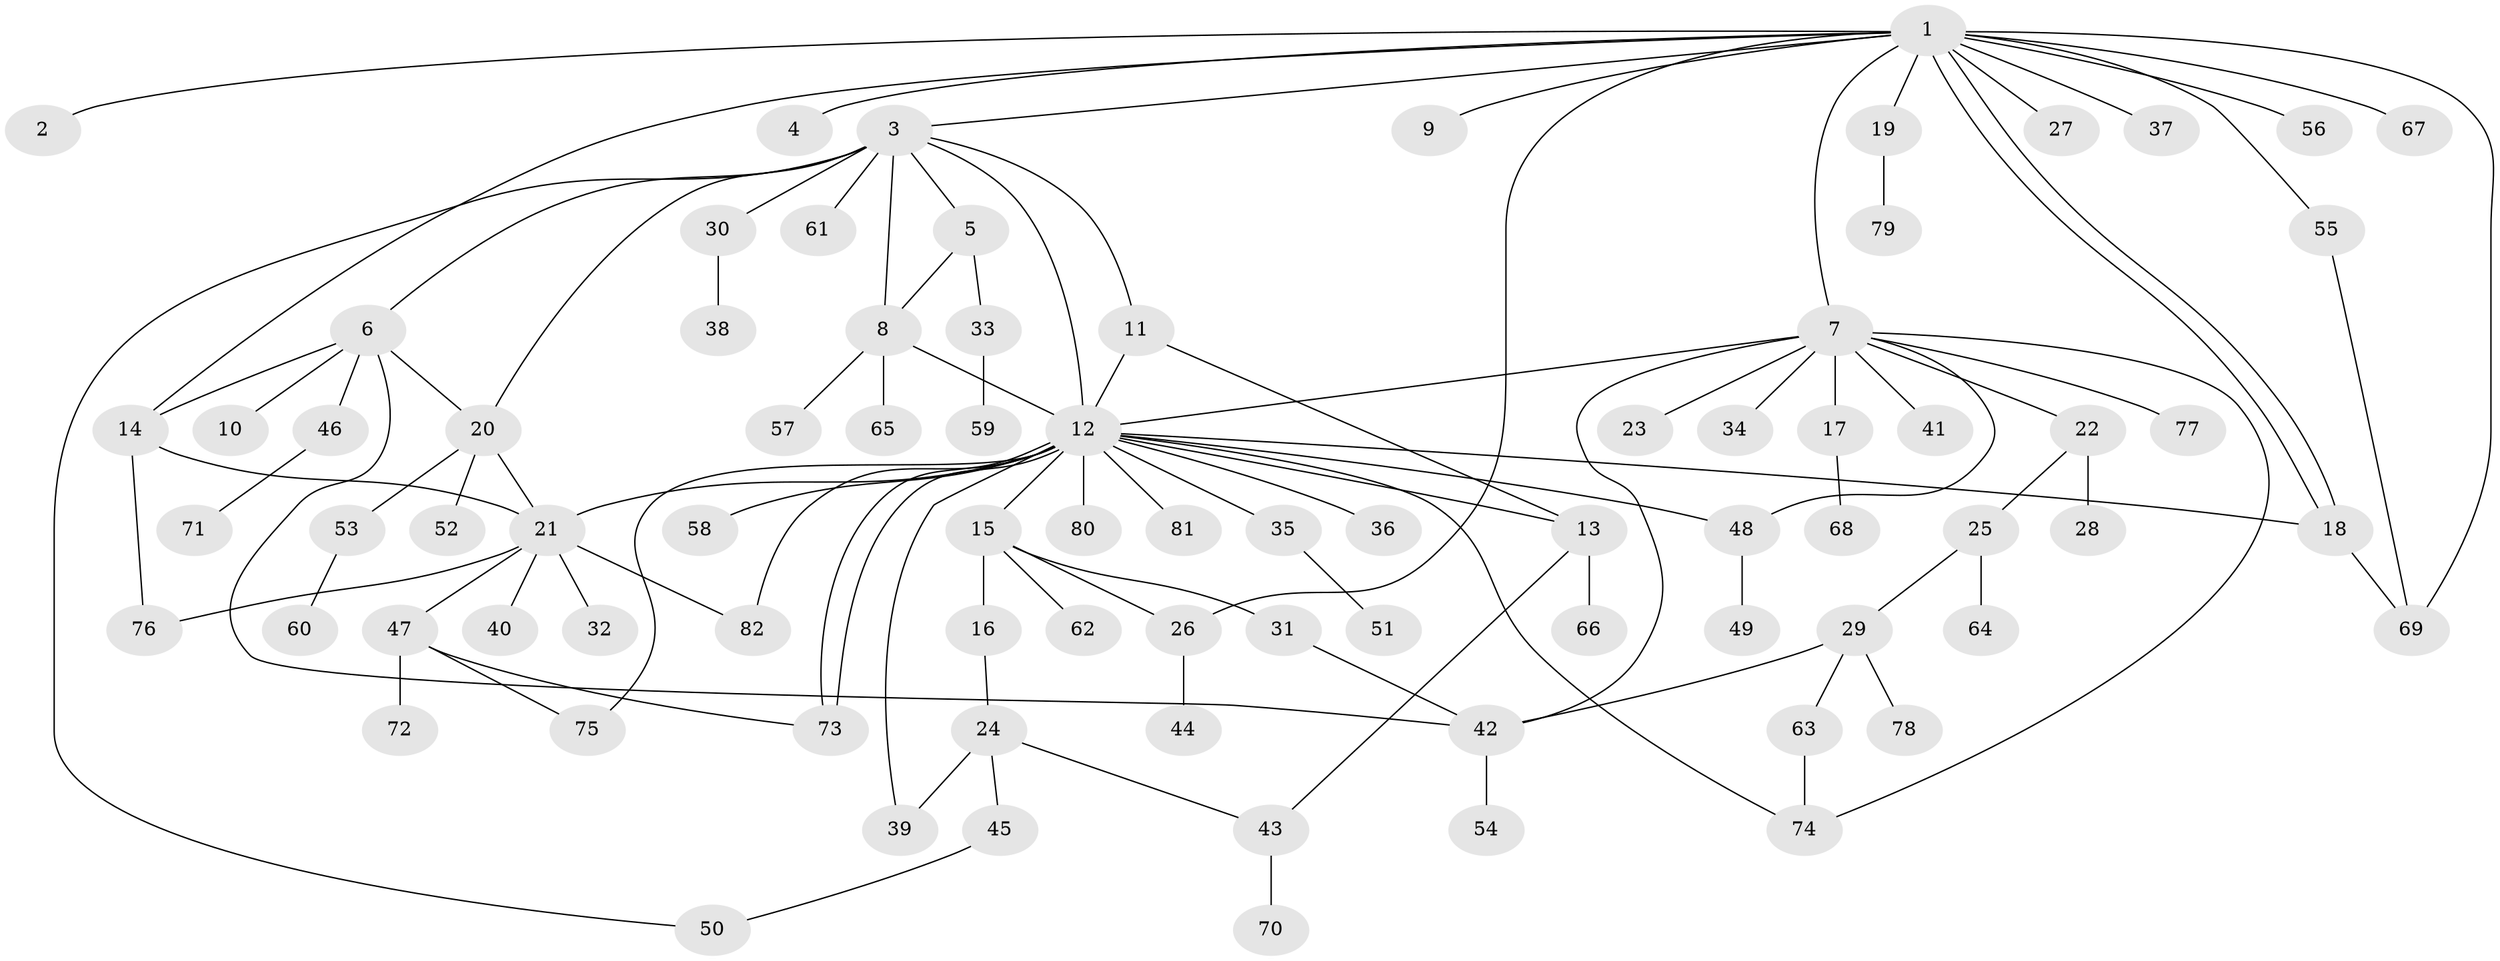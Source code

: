 // Generated by graph-tools (version 1.1) at 2025/26/03/09/25 03:26:06]
// undirected, 82 vertices, 109 edges
graph export_dot {
graph [start="1"]
  node [color=gray90,style=filled];
  1;
  2;
  3;
  4;
  5;
  6;
  7;
  8;
  9;
  10;
  11;
  12;
  13;
  14;
  15;
  16;
  17;
  18;
  19;
  20;
  21;
  22;
  23;
  24;
  25;
  26;
  27;
  28;
  29;
  30;
  31;
  32;
  33;
  34;
  35;
  36;
  37;
  38;
  39;
  40;
  41;
  42;
  43;
  44;
  45;
  46;
  47;
  48;
  49;
  50;
  51;
  52;
  53;
  54;
  55;
  56;
  57;
  58;
  59;
  60;
  61;
  62;
  63;
  64;
  65;
  66;
  67;
  68;
  69;
  70;
  71;
  72;
  73;
  74;
  75;
  76;
  77;
  78;
  79;
  80;
  81;
  82;
  1 -- 2;
  1 -- 3;
  1 -- 4;
  1 -- 7;
  1 -- 9;
  1 -- 14;
  1 -- 18;
  1 -- 18;
  1 -- 19;
  1 -- 26;
  1 -- 27;
  1 -- 37;
  1 -- 55;
  1 -- 56;
  1 -- 67;
  1 -- 69;
  3 -- 5;
  3 -- 6;
  3 -- 8;
  3 -- 11;
  3 -- 12;
  3 -- 20;
  3 -- 30;
  3 -- 50;
  3 -- 61;
  5 -- 8;
  5 -- 33;
  6 -- 10;
  6 -- 14;
  6 -- 20;
  6 -- 42;
  6 -- 46;
  7 -- 12;
  7 -- 17;
  7 -- 22;
  7 -- 23;
  7 -- 34;
  7 -- 41;
  7 -- 42;
  7 -- 48;
  7 -- 74;
  7 -- 77;
  8 -- 12;
  8 -- 57;
  8 -- 65;
  11 -- 12;
  11 -- 13;
  12 -- 13;
  12 -- 15;
  12 -- 18;
  12 -- 21;
  12 -- 35;
  12 -- 36;
  12 -- 39;
  12 -- 48;
  12 -- 58;
  12 -- 73;
  12 -- 73;
  12 -- 74;
  12 -- 75;
  12 -- 80;
  12 -- 81;
  12 -- 82;
  13 -- 43;
  13 -- 66;
  14 -- 21;
  14 -- 76;
  15 -- 16;
  15 -- 26;
  15 -- 31;
  15 -- 62;
  16 -- 24;
  17 -- 68;
  18 -- 69;
  19 -- 79;
  20 -- 21;
  20 -- 52;
  20 -- 53;
  21 -- 32;
  21 -- 40;
  21 -- 47;
  21 -- 76;
  21 -- 82;
  22 -- 25;
  22 -- 28;
  24 -- 39;
  24 -- 43;
  24 -- 45;
  25 -- 29;
  25 -- 64;
  26 -- 44;
  29 -- 42;
  29 -- 63;
  29 -- 78;
  30 -- 38;
  31 -- 42;
  33 -- 59;
  35 -- 51;
  42 -- 54;
  43 -- 70;
  45 -- 50;
  46 -- 71;
  47 -- 72;
  47 -- 73;
  47 -- 75;
  48 -- 49;
  53 -- 60;
  55 -- 69;
  63 -- 74;
}
